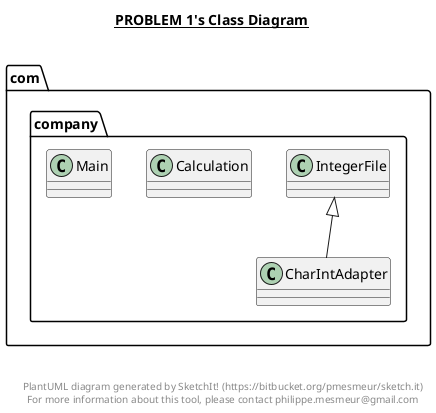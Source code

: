 @startuml

title __PROBLEM 1's Class Diagram__\n

  namespace com.company {
    class com.company.Calculation {
    }
  }
  

  namespace com.company {
    class com.company.CharIntAdapter {
    }
  }
  

  namespace com.company {
    class com.company.IntegerFile {
    }
  }
  

  namespace com.company {
    class com.company.Main {
    }
  }
  

  com.company.CharIntAdapter -up-|> com.company.IntegerFile


right footer


PlantUML diagram generated by SketchIt! (https://bitbucket.org/pmesmeur/sketch.it)
For more information about this tool, please contact philippe.mesmeur@gmail.com
endfooter

@enduml
